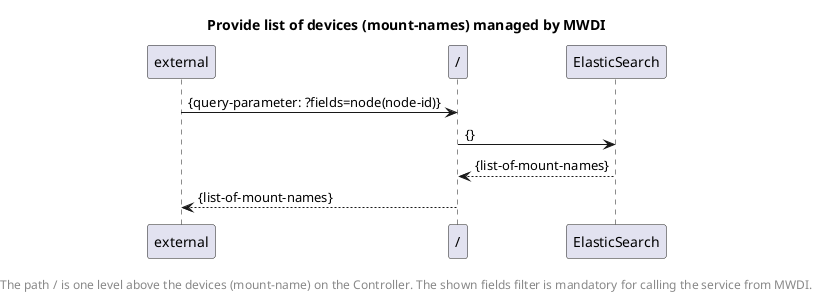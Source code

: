 @startuml
skinparam responseMessageBelowArrow true

title Provide list of devices (mount-names) managed by MWDI

"external" -> "/": {query-parameter: ?fields=node(node-id)}

"/" -> "ElasticSearch": {}
"ElasticSearch" --> "/" : {list-of-mount-names}

"/" --> "external": {list-of-mount-names}

left footer \nThe path / is one level above the devices (mount-name) on the Controller. The shown fields filter is mandatory for calling the service from MWDI.

<style>
footer {
  HorizontalAlignment left
  FontSize 12
}
</style>


@enduml